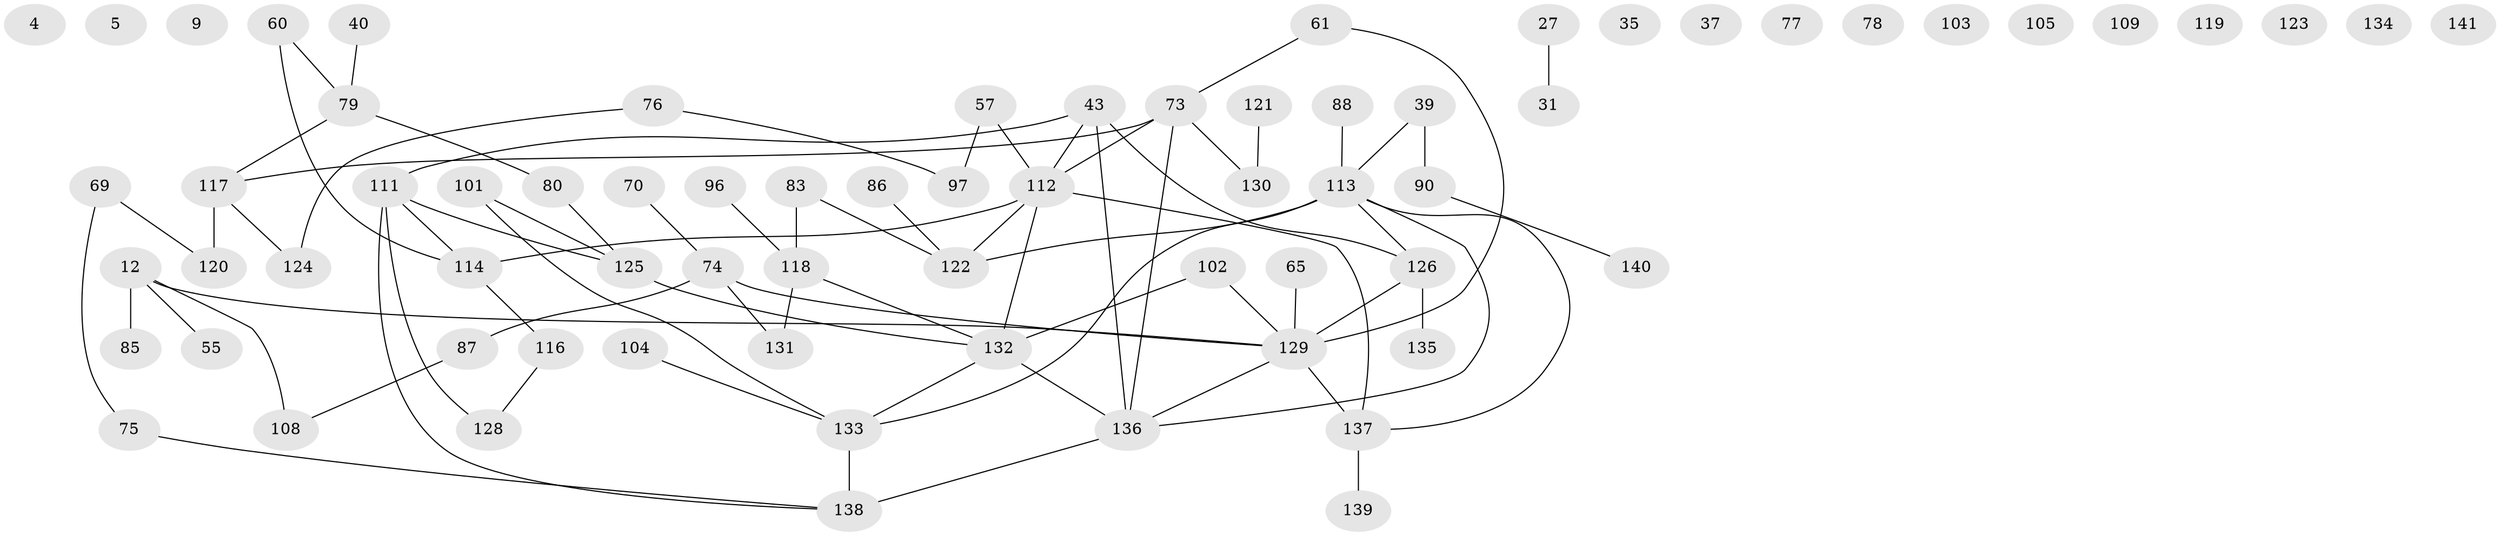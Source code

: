// original degree distribution, {1: 0.1773049645390071, 2: 0.3262411347517731, 0: 0.09929078014184398, 5: 0.06382978723404255, 3: 0.19858156028368795, 4: 0.1276595744680851, 6: 0.0070921985815602835}
// Generated by graph-tools (version 1.1) at 2025/40/03/09/25 04:40:37]
// undirected, 70 vertices, 77 edges
graph export_dot {
graph [start="1"]
  node [color=gray90,style=filled];
  4;
  5;
  9;
  12;
  27;
  31;
  35;
  37;
  39;
  40;
  43;
  55;
  57;
  60;
  61;
  65;
  69;
  70;
  73 [super="+30+19+49+47"];
  74 [super="+25+18"];
  75;
  76;
  77;
  78;
  79;
  80;
  83;
  85;
  86;
  87 [super="+38"];
  88;
  90;
  96;
  97;
  101;
  102 [super="+68"];
  103;
  104;
  105;
  108;
  109;
  111 [super="+17+56+89+8+94"];
  112 [super="+63+66"];
  113 [super="+15+95+51"];
  114 [super="+81+91"];
  116;
  117;
  118;
  119;
  120;
  121;
  122 [super="+28+16"];
  123;
  124;
  125 [super="+3"];
  126 [super="+100+107"];
  128;
  129 [super="+29+21+1+24+110+106"];
  130;
  131 [super="+45+46"];
  132 [super="+71"];
  133 [super="+127"];
  134;
  135;
  136 [super="+7+54+99+115"];
  137 [super="+82"];
  138 [super="+44"];
  139;
  140;
  141;
  12 -- 55;
  12 -- 85;
  12 -- 108;
  12 -- 129;
  27 -- 31;
  39 -- 90;
  39 -- 113;
  40 -- 79;
  43 -- 136 [weight=2];
  43 -- 111;
  43 -- 112;
  43 -- 126;
  57 -- 97;
  57 -- 112;
  60 -- 79;
  60 -- 114;
  61 -- 73;
  61 -- 129;
  65 -- 129;
  69 -- 75;
  69 -- 120;
  70 -- 74;
  73 -- 112 [weight=2];
  73 -- 136 [weight=2];
  73 -- 117;
  73 -- 130;
  74 -- 129;
  74 -- 131;
  74 -- 87;
  75 -- 138;
  76 -- 97;
  76 -- 124;
  79 -- 80;
  79 -- 117;
  80 -- 125;
  83 -- 118;
  83 -- 122;
  86 -- 122;
  87 -- 108;
  88 -- 113;
  90 -- 140;
  96 -- 118;
  101 -- 125;
  101 -- 133;
  102 -- 129;
  102 -- 132;
  104 -- 133;
  111 -- 125;
  111 -- 138;
  111 -- 128;
  111 -- 114 [weight=2];
  112 -- 137 [weight=2];
  112 -- 132;
  112 -- 114;
  112 -- 122 [weight=2];
  113 -- 122 [weight=2];
  113 -- 136 [weight=2];
  113 -- 133;
  113 -- 137;
  113 -- 126 [weight=2];
  114 -- 116;
  116 -- 128;
  117 -- 120;
  117 -- 124;
  118 -- 131;
  118 -- 132;
  121 -- 130;
  125 -- 132;
  126 -- 129 [weight=2];
  126 -- 135;
  129 -- 137 [weight=2];
  129 -- 136 [weight=2];
  132 -- 136 [weight=2];
  132 -- 133;
  133 -- 138;
  136 -- 138 [weight=2];
  137 -- 139;
}
